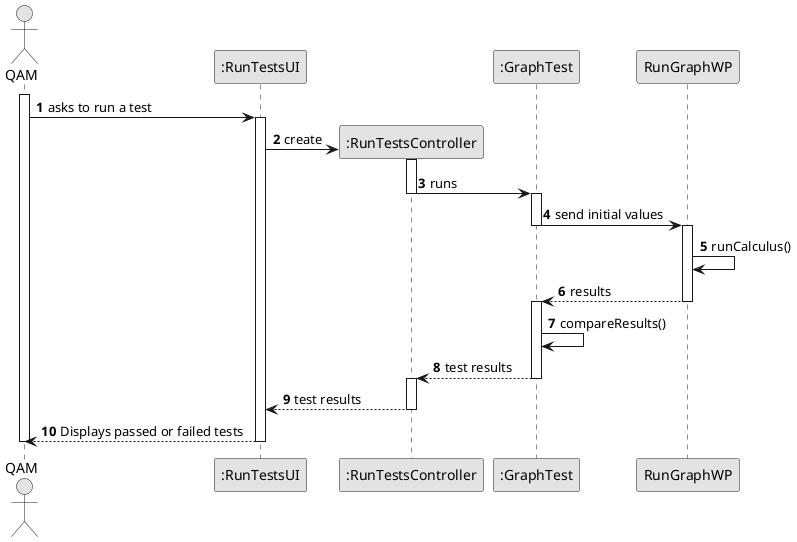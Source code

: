 @startuml
skinparam monochrome true
skinparam packageStyle rectangle
skinparam shadowing false

autonumber


actor "QAM" as QAM
participant ":RunTestsUI" as UI
participant ":RunTestsController" as CTRL
participant ":GraphTest" as Test
activate QAM

        QAM -> UI : asks to run a test

        activate UI


            UI -> CTRL** : create
            activate CTRL

                CTRL -> Test : runs
                deactivate CTRL
                activate Test

                    Test -> RunGraphWP: send initial values
                    deactivate Test
                activate RunGraphWP

                    RunGraphWP -> RunGraphWP: runCalculus()
                RunGraphWP --> Test : results
                deactivate RunGraphWP
                activate Test

                Test -> Test : compareResults()

                Test --> CTRL : test results
                deactivate  Test

                activate CTRL
            deactivate Test

            CTRL --> UI : test results

        deactivate CTRL

    UI --> QAM : Displays passed or failed tests
    deactivate UI
deactivate QAM



@enduml